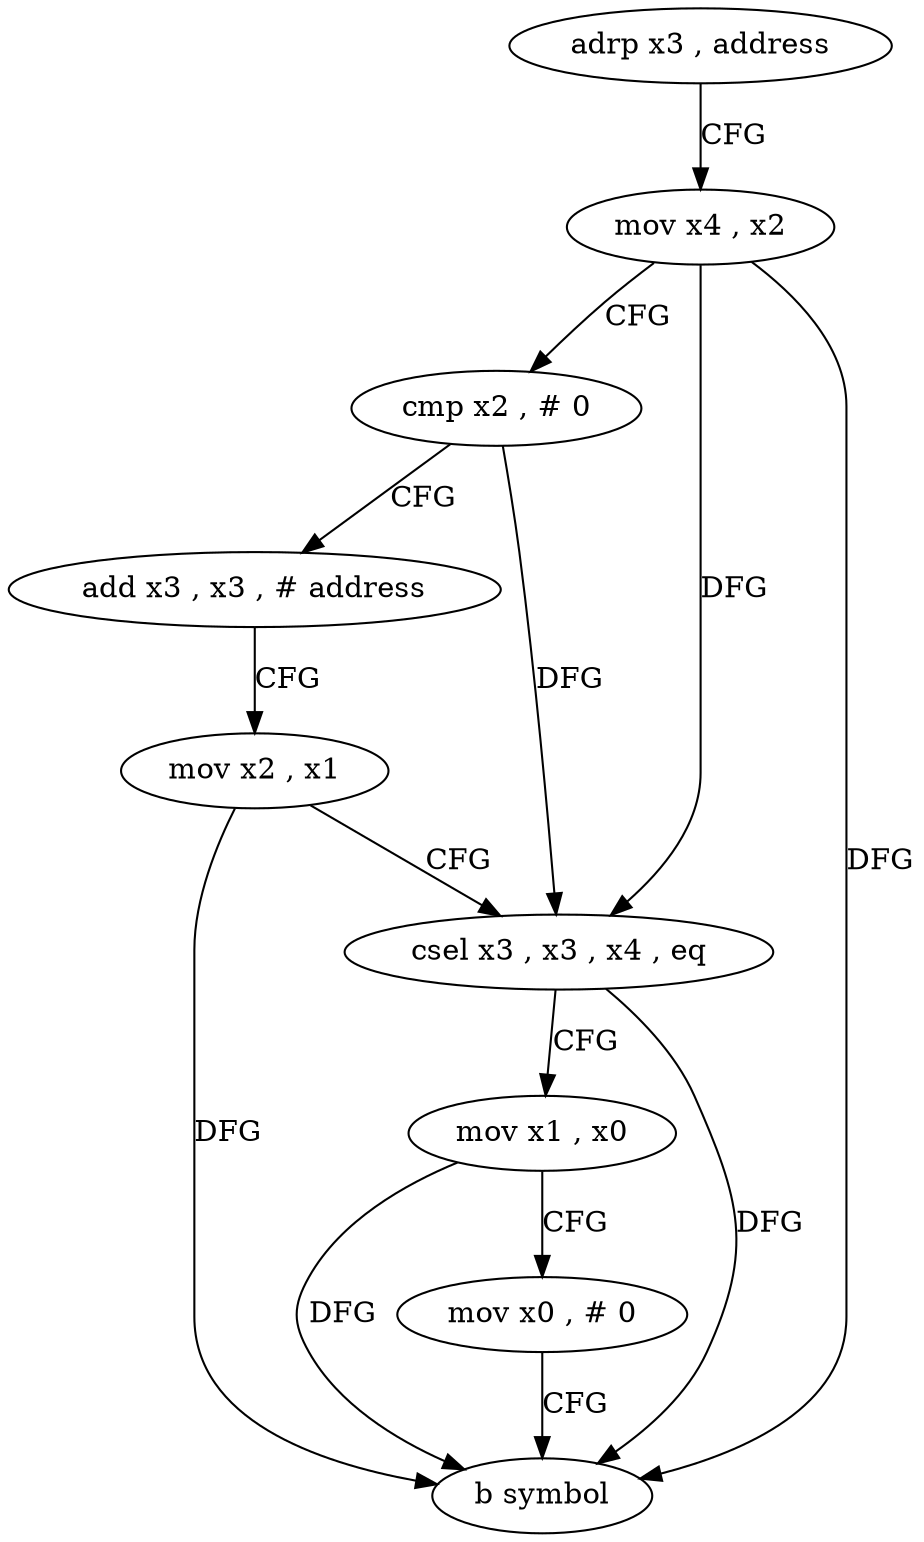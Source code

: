 digraph "func" {
"177760" [label = "adrp x3 , address" ]
"177764" [label = "mov x4 , x2" ]
"177768" [label = "cmp x2 , # 0" ]
"177772" [label = "add x3 , x3 , # address" ]
"177776" [label = "mov x2 , x1" ]
"177780" [label = "csel x3 , x3 , x4 , eq" ]
"177784" [label = "mov x1 , x0" ]
"177788" [label = "mov x0 , # 0" ]
"177792" [label = "b symbol" ]
"177760" -> "177764" [ label = "CFG" ]
"177764" -> "177768" [ label = "CFG" ]
"177764" -> "177780" [ label = "DFG" ]
"177764" -> "177792" [ label = "DFG" ]
"177768" -> "177772" [ label = "CFG" ]
"177768" -> "177780" [ label = "DFG" ]
"177772" -> "177776" [ label = "CFG" ]
"177776" -> "177780" [ label = "CFG" ]
"177776" -> "177792" [ label = "DFG" ]
"177780" -> "177784" [ label = "CFG" ]
"177780" -> "177792" [ label = "DFG" ]
"177784" -> "177788" [ label = "CFG" ]
"177784" -> "177792" [ label = "DFG" ]
"177788" -> "177792" [ label = "CFG" ]
}
